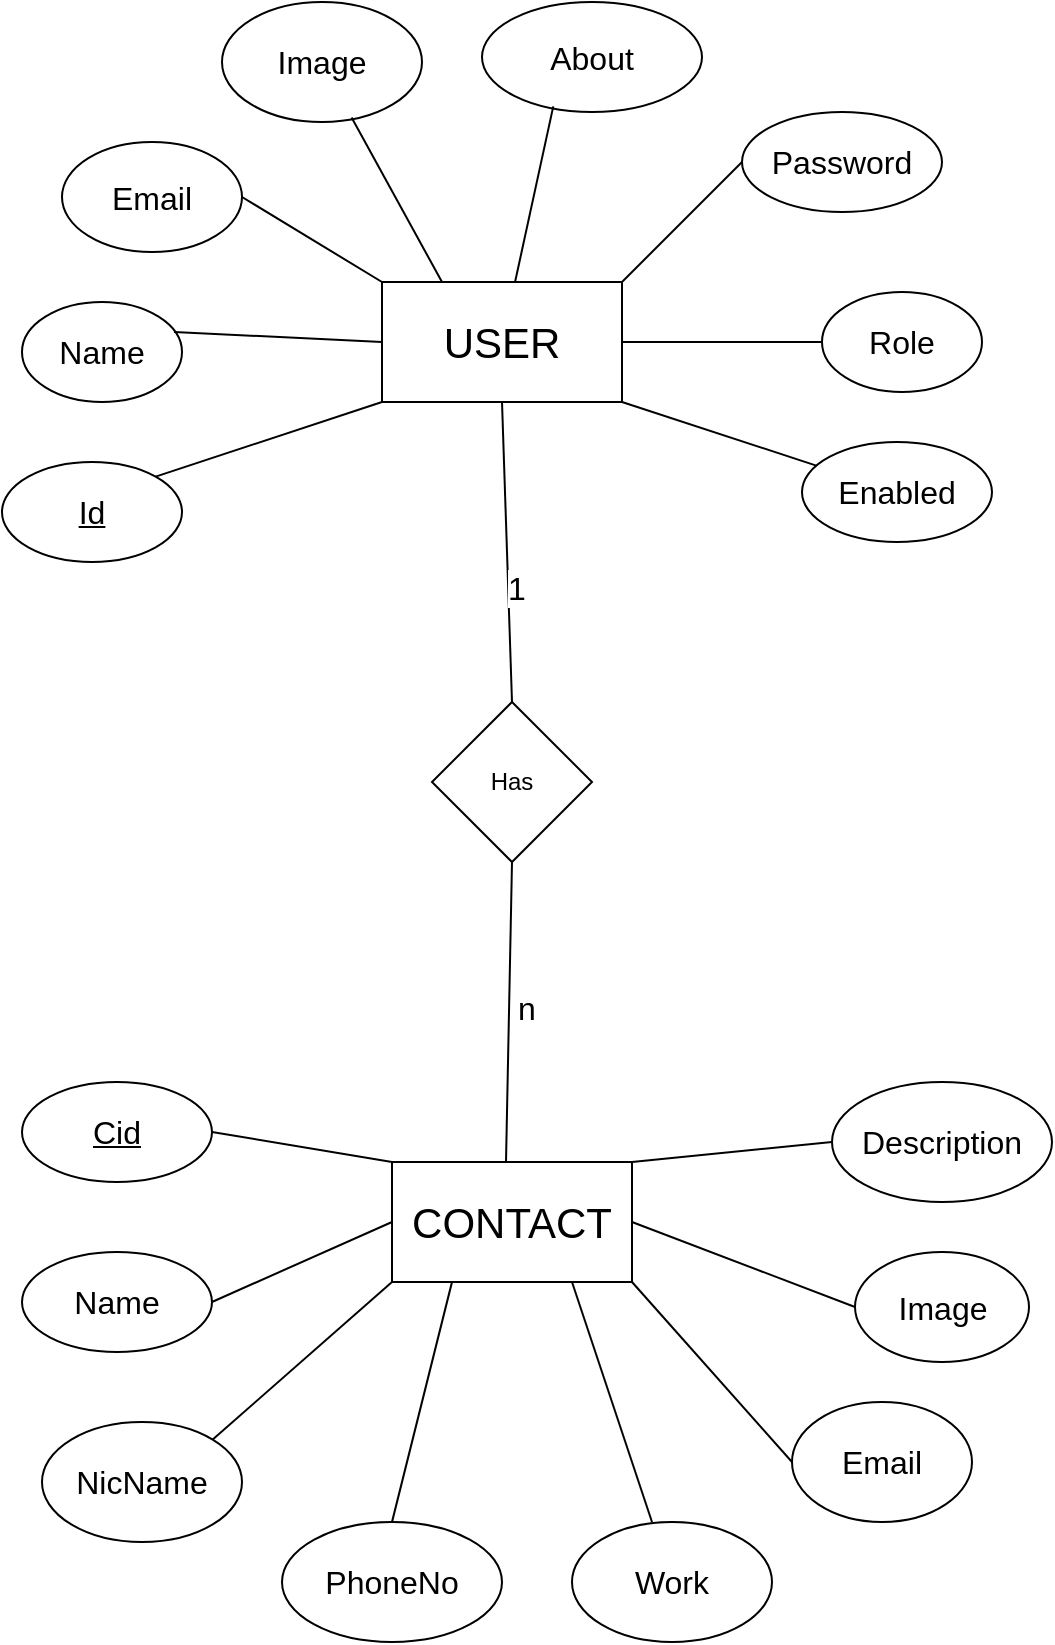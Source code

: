 <mxfile version="21.3.5" type="device">
  <diagram name="Page-1" id="IaiVqEDs2wWKa40mZyiF">
    <mxGraphModel dx="1992" dy="1146" grid="1" gridSize="10" guides="1" tooltips="1" connect="1" arrows="1" fold="1" page="1" pageScale="1" pageWidth="850" pageHeight="1100" math="0" shadow="0">
      <root>
        <mxCell id="0" />
        <mxCell id="1" parent="0" />
        <mxCell id="MVBIBI5PwNMMdUUioOMz-1" value="&lt;font style=&quot;font-size: 21px;&quot;&gt;USER&lt;/font&gt;" style="rounded=0;whiteSpace=wrap;html=1;" vertex="1" parent="1">
          <mxGeometry x="368" y="240" width="120" height="60" as="geometry" />
        </mxCell>
        <mxCell id="MVBIBI5PwNMMdUUioOMz-2" value="&lt;font style=&quot;font-size: 21px;&quot;&gt;CONTACT&lt;/font&gt;" style="rounded=0;whiteSpace=wrap;html=1;" vertex="1" parent="1">
          <mxGeometry x="373" y="680" width="120" height="60" as="geometry" />
        </mxCell>
        <mxCell id="MVBIBI5PwNMMdUUioOMz-3" value="&lt;font style=&quot;font-size: 16px;&quot;&gt;&lt;u&gt;Id&lt;/u&gt;&lt;/font&gt;" style="ellipse;whiteSpace=wrap;html=1;" vertex="1" parent="1">
          <mxGeometry x="178" y="330" width="90" height="50" as="geometry" />
        </mxCell>
        <mxCell id="MVBIBI5PwNMMdUUioOMz-4" value="&lt;font style=&quot;font-size: 16px;&quot;&gt;Name&lt;/font&gt;" style="ellipse;whiteSpace=wrap;html=1;" vertex="1" parent="1">
          <mxGeometry x="188" y="250" width="80" height="50" as="geometry" />
        </mxCell>
        <mxCell id="MVBIBI5PwNMMdUUioOMz-5" value="&lt;font style=&quot;font-size: 16px;&quot;&gt;Email&lt;/font&gt;" style="ellipse;whiteSpace=wrap;html=1;" vertex="1" parent="1">
          <mxGeometry x="208" y="170" width="90" height="55" as="geometry" />
        </mxCell>
        <mxCell id="MVBIBI5PwNMMdUUioOMz-6" value="&lt;font style=&quot;font-size: 16px;&quot;&gt;Password&lt;/font&gt;" style="ellipse;whiteSpace=wrap;html=1;" vertex="1" parent="1">
          <mxGeometry x="548" y="155" width="100" height="50" as="geometry" />
        </mxCell>
        <mxCell id="MVBIBI5PwNMMdUUioOMz-7" value="&lt;font style=&quot;font-size: 16px;&quot;&gt;Image&lt;/font&gt;" style="ellipse;whiteSpace=wrap;html=1;" vertex="1" parent="1">
          <mxGeometry x="288" y="100" width="100" height="60" as="geometry" />
        </mxCell>
        <mxCell id="MVBIBI5PwNMMdUUioOMz-8" value="&lt;font style=&quot;font-size: 16px;&quot;&gt;About&lt;/font&gt;" style="ellipse;whiteSpace=wrap;html=1;" vertex="1" parent="1">
          <mxGeometry x="418" y="100" width="110" height="55" as="geometry" />
        </mxCell>
        <mxCell id="MVBIBI5PwNMMdUUioOMz-9" value="&lt;font style=&quot;font-size: 16px;&quot;&gt;Role&lt;/font&gt;" style="ellipse;whiteSpace=wrap;html=1;" vertex="1" parent="1">
          <mxGeometry x="588" y="245" width="80" height="50" as="geometry" />
        </mxCell>
        <mxCell id="MVBIBI5PwNMMdUUioOMz-10" value="&lt;font style=&quot;font-size: 16px;&quot;&gt;Enabled&lt;/font&gt;" style="ellipse;whiteSpace=wrap;html=1;" vertex="1" parent="1">
          <mxGeometry x="578" y="320" width="95" height="50" as="geometry" />
        </mxCell>
        <mxCell id="MVBIBI5PwNMMdUUioOMz-11" value="" style="endArrow=none;html=1;rounded=0;exitX=0.95;exitY=0.3;exitDx=0;exitDy=0;exitPerimeter=0;entryX=0;entryY=0.5;entryDx=0;entryDy=0;" edge="1" parent="1" source="MVBIBI5PwNMMdUUioOMz-4" target="MVBIBI5PwNMMdUUioOMz-1">
          <mxGeometry width="50" height="50" relative="1" as="geometry">
            <mxPoint x="568" y="240" as="sourcePoint" />
            <mxPoint x="348" y="250" as="targetPoint" />
          </mxGeometry>
        </mxCell>
        <mxCell id="MVBIBI5PwNMMdUUioOMz-12" value="" style="endArrow=none;html=1;rounded=0;exitX=0.25;exitY=0;exitDx=0;exitDy=0;entryX=0.648;entryY=0.963;entryDx=0;entryDy=0;entryPerimeter=0;" edge="1" parent="1" source="MVBIBI5PwNMMdUUioOMz-1" target="MVBIBI5PwNMMdUUioOMz-7">
          <mxGeometry width="50" height="50" relative="1" as="geometry">
            <mxPoint x="279" y="275" as="sourcePoint" />
            <mxPoint x="358" y="260" as="targetPoint" />
          </mxGeometry>
        </mxCell>
        <mxCell id="MVBIBI5PwNMMdUUioOMz-13" value="" style="endArrow=none;html=1;rounded=0;exitX=0;exitY=0;exitDx=0;exitDy=0;entryX=1;entryY=0.5;entryDx=0;entryDy=0;" edge="1" parent="1" source="MVBIBI5PwNMMdUUioOMz-1" target="MVBIBI5PwNMMdUUioOMz-5">
          <mxGeometry width="50" height="50" relative="1" as="geometry">
            <mxPoint x="388" y="230" as="sourcePoint" />
            <mxPoint x="363" y="168" as="targetPoint" />
          </mxGeometry>
        </mxCell>
        <mxCell id="MVBIBI5PwNMMdUUioOMz-14" value="" style="endArrow=none;html=1;rounded=0;exitX=1;exitY=0;exitDx=0;exitDy=0;entryX=0;entryY=1;entryDx=0;entryDy=0;" edge="1" parent="1" source="MVBIBI5PwNMMdUUioOMz-3" target="MVBIBI5PwNMMdUUioOMz-1">
          <mxGeometry width="50" height="50" relative="1" as="geometry">
            <mxPoint x="279" y="275" as="sourcePoint" />
            <mxPoint x="358" y="260" as="targetPoint" />
          </mxGeometry>
        </mxCell>
        <mxCell id="MVBIBI5PwNMMdUUioOMz-15" value="" style="endArrow=none;html=1;rounded=0;exitX=0.324;exitY=0.949;exitDx=0;exitDy=0;exitPerimeter=0;" edge="1" parent="1" source="MVBIBI5PwNMMdUUioOMz-8" target="MVBIBI5PwNMMdUUioOMz-1">
          <mxGeometry width="50" height="50" relative="1" as="geometry">
            <mxPoint x="279" y="275" as="sourcePoint" />
            <mxPoint x="358" y="260" as="targetPoint" />
          </mxGeometry>
        </mxCell>
        <mxCell id="MVBIBI5PwNMMdUUioOMz-16" value="" style="endArrow=none;html=1;rounded=0;exitX=0;exitY=0.5;exitDx=0;exitDy=0;entryX=1;entryY=0;entryDx=0;entryDy=0;" edge="1" parent="1" source="MVBIBI5PwNMMdUUioOMz-6" target="MVBIBI5PwNMMdUUioOMz-1">
          <mxGeometry width="50" height="50" relative="1" as="geometry">
            <mxPoint x="464" y="162" as="sourcePoint" />
            <mxPoint x="488" y="230" as="targetPoint" />
          </mxGeometry>
        </mxCell>
        <mxCell id="MVBIBI5PwNMMdUUioOMz-17" value="" style="endArrow=none;html=1;rounded=0;entryX=1;entryY=0.5;entryDx=0;entryDy=0;" edge="1" parent="1" source="MVBIBI5PwNMMdUUioOMz-9" target="MVBIBI5PwNMMdUUioOMz-1">
          <mxGeometry width="50" height="50" relative="1" as="geometry">
            <mxPoint x="538" y="205" as="sourcePoint" />
            <mxPoint x="478" y="230" as="targetPoint" />
          </mxGeometry>
        </mxCell>
        <mxCell id="MVBIBI5PwNMMdUUioOMz-18" value="" style="endArrow=none;html=1;rounded=0;entryX=1;entryY=1;entryDx=0;entryDy=0;" edge="1" parent="1" source="MVBIBI5PwNMMdUUioOMz-10" target="MVBIBI5PwNMMdUUioOMz-1">
          <mxGeometry width="50" height="50" relative="1" as="geometry">
            <mxPoint x="273" y="348" as="sourcePoint" />
            <mxPoint x="358" y="290" as="targetPoint" />
          </mxGeometry>
        </mxCell>
        <mxCell id="MVBIBI5PwNMMdUUioOMz-19" value="&lt;font style=&quot;font-size: 16px;&quot;&gt;&lt;u&gt;Cid&lt;/u&gt;&lt;/font&gt;" style="ellipse;whiteSpace=wrap;html=1;" vertex="1" parent="1">
          <mxGeometry x="188" y="640" width="95" height="50" as="geometry" />
        </mxCell>
        <mxCell id="MVBIBI5PwNMMdUUioOMz-20" value="&lt;font style=&quot;font-size: 16px;&quot;&gt;Name&lt;/font&gt;" style="ellipse;whiteSpace=wrap;html=1;" vertex="1" parent="1">
          <mxGeometry x="188" y="725" width="95" height="50" as="geometry" />
        </mxCell>
        <mxCell id="MVBIBI5PwNMMdUUioOMz-21" value="&lt;font style=&quot;font-size: 16px;&quot;&gt;NicName&lt;/font&gt;" style="ellipse;whiteSpace=wrap;html=1;" vertex="1" parent="1">
          <mxGeometry x="198" y="810" width="100" height="60" as="geometry" />
        </mxCell>
        <mxCell id="MVBIBI5PwNMMdUUioOMz-22" value="&lt;font style=&quot;font-size: 16px;&quot;&gt;Work&lt;/font&gt;" style="ellipse;whiteSpace=wrap;html=1;" vertex="1" parent="1">
          <mxGeometry x="463" y="860" width="100" height="60" as="geometry" />
        </mxCell>
        <mxCell id="MVBIBI5PwNMMdUUioOMz-24" value="&lt;font style=&quot;font-size: 16px;&quot;&gt;Email&lt;/font&gt;" style="ellipse;whiteSpace=wrap;html=1;" vertex="1" parent="1">
          <mxGeometry x="573" y="800" width="90" height="60" as="geometry" />
        </mxCell>
        <mxCell id="MVBIBI5PwNMMdUUioOMz-25" value="&lt;font style=&quot;font-size: 16px;&quot;&gt;Image&lt;/font&gt;" style="ellipse;whiteSpace=wrap;html=1;" vertex="1" parent="1">
          <mxGeometry x="604.5" y="725" width="87" height="55" as="geometry" />
        </mxCell>
        <mxCell id="MVBIBI5PwNMMdUUioOMz-26" value="&lt;font style=&quot;font-size: 16px;&quot;&gt;Description&lt;/font&gt;" style="ellipse;whiteSpace=wrap;html=1;" vertex="1" parent="1">
          <mxGeometry x="593" y="640" width="110" height="60" as="geometry" />
        </mxCell>
        <mxCell id="MVBIBI5PwNMMdUUioOMz-27" value="&lt;font style=&quot;font-size: 16px;&quot;&gt;PhoneNo&lt;/font&gt;" style="ellipse;whiteSpace=wrap;html=1;" vertex="1" parent="1">
          <mxGeometry x="318" y="860" width="110" height="60" as="geometry" />
        </mxCell>
        <mxCell id="MVBIBI5PwNMMdUUioOMz-29" value="" style="endArrow=none;html=1;rounded=0;exitX=1;exitY=0;exitDx=0;exitDy=0;entryX=0;entryY=0.5;entryDx=0;entryDy=0;" edge="1" parent="1" source="MVBIBI5PwNMMdUUioOMz-2" target="MVBIBI5PwNMMdUUioOMz-26">
          <mxGeometry width="50" height="50" relative="1" as="geometry">
            <mxPoint x="633" y="630" as="sourcePoint" />
            <mxPoint x="683" y="580" as="targetPoint" />
          </mxGeometry>
        </mxCell>
        <mxCell id="MVBIBI5PwNMMdUUioOMz-30" value="" style="endArrow=none;html=1;rounded=0;entryX=0;entryY=0.5;entryDx=0;entryDy=0;exitX=1;exitY=0.5;exitDx=0;exitDy=0;" edge="1" parent="1" source="MVBIBI5PwNMMdUUioOMz-2" target="MVBIBI5PwNMMdUUioOMz-25">
          <mxGeometry width="50" height="50" relative="1" as="geometry">
            <mxPoint x="493" y="730" as="sourcePoint" />
            <mxPoint x="623" y="670" as="targetPoint" />
          </mxGeometry>
        </mxCell>
        <mxCell id="MVBIBI5PwNMMdUUioOMz-31" value="" style="endArrow=none;html=1;rounded=0;entryX=0;entryY=0.5;entryDx=0;entryDy=0;exitX=1;exitY=1;exitDx=0;exitDy=0;" edge="1" parent="1" source="MVBIBI5PwNMMdUUioOMz-2" target="MVBIBI5PwNMMdUUioOMz-24">
          <mxGeometry width="50" height="50" relative="1" as="geometry">
            <mxPoint x="498" y="750" as="sourcePoint" />
            <mxPoint x="613" y="755" as="targetPoint" />
          </mxGeometry>
        </mxCell>
        <mxCell id="MVBIBI5PwNMMdUUioOMz-32" value="" style="endArrow=none;html=1;rounded=0;exitX=0.75;exitY=1;exitDx=0;exitDy=0;" edge="1" parent="1" source="MVBIBI5PwNMMdUUioOMz-2">
          <mxGeometry width="50" height="50" relative="1" as="geometry">
            <mxPoint x="498" y="780" as="sourcePoint" />
            <mxPoint x="503" y="860" as="targetPoint" />
          </mxGeometry>
        </mxCell>
        <mxCell id="MVBIBI5PwNMMdUUioOMz-33" value="" style="endArrow=none;html=1;rounded=0;entryX=0.5;entryY=0;entryDx=0;entryDy=0;exitX=0.25;exitY=1;exitDx=0;exitDy=0;" edge="1" parent="1" source="MVBIBI5PwNMMdUUioOMz-2" target="MVBIBI5PwNMMdUUioOMz-27">
          <mxGeometry width="50" height="50" relative="1" as="geometry">
            <mxPoint x="428" y="770" as="sourcePoint" />
            <mxPoint x="513" y="870" as="targetPoint" />
          </mxGeometry>
        </mxCell>
        <mxCell id="MVBIBI5PwNMMdUUioOMz-34" value="" style="endArrow=none;html=1;rounded=0;entryX=1;entryY=0;entryDx=0;entryDy=0;exitX=0;exitY=1;exitDx=0;exitDy=0;" edge="1" parent="1" source="MVBIBI5PwNMMdUUioOMz-2" target="MVBIBI5PwNMMdUUioOMz-21">
          <mxGeometry width="50" height="50" relative="1" as="geometry">
            <mxPoint x="408" y="780" as="sourcePoint" />
            <mxPoint x="383" y="870" as="targetPoint" />
          </mxGeometry>
        </mxCell>
        <mxCell id="MVBIBI5PwNMMdUUioOMz-35" value="" style="endArrow=none;html=1;rounded=0;entryX=1;entryY=0.5;entryDx=0;entryDy=0;exitX=0;exitY=0.5;exitDx=0;exitDy=0;" edge="1" parent="1" source="MVBIBI5PwNMMdUUioOMz-2" target="MVBIBI5PwNMMdUUioOMz-20">
          <mxGeometry width="50" height="50" relative="1" as="geometry">
            <mxPoint x="378" y="780" as="sourcePoint" />
            <mxPoint x="293" y="829" as="targetPoint" />
          </mxGeometry>
        </mxCell>
        <mxCell id="MVBIBI5PwNMMdUUioOMz-36" value="" style="endArrow=none;html=1;rounded=0;entryX=1;entryY=0.5;entryDx=0;entryDy=0;exitX=0;exitY=0;exitDx=0;exitDy=0;" edge="1" parent="1" source="MVBIBI5PwNMMdUUioOMz-2" target="MVBIBI5PwNMMdUUioOMz-19">
          <mxGeometry width="50" height="50" relative="1" as="geometry">
            <mxPoint x="378" y="750" as="sourcePoint" />
            <mxPoint x="293" y="760" as="targetPoint" />
          </mxGeometry>
        </mxCell>
        <mxCell id="MVBIBI5PwNMMdUUioOMz-38" value="Has" style="rhombus;whiteSpace=wrap;html=1;" vertex="1" parent="1">
          <mxGeometry x="393" y="450" width="80" height="80" as="geometry" />
        </mxCell>
        <mxCell id="MVBIBI5PwNMMdUUioOMz-39" value="" style="endArrow=none;html=1;rounded=0;exitX=0.5;exitY=0;exitDx=0;exitDy=0;entryX=0.5;entryY=1;entryDx=0;entryDy=0;" edge="1" parent="1" source="MVBIBI5PwNMMdUUioOMz-38" target="MVBIBI5PwNMMdUUioOMz-1">
          <mxGeometry width="50" height="50" relative="1" as="geometry">
            <mxPoint x="630" y="490" as="sourcePoint" />
            <mxPoint x="680" y="440" as="targetPoint" />
          </mxGeometry>
        </mxCell>
        <mxCell id="MVBIBI5PwNMMdUUioOMz-42" value="&lt;font style=&quot;font-size: 16px;&quot;&gt;1&lt;/font&gt;" style="edgeLabel;html=1;align=center;verticalAlign=middle;resizable=0;points=[];" vertex="1" connectable="0" parent="MVBIBI5PwNMMdUUioOMz-39">
          <mxGeometry x="-0.242" y="-4" relative="1" as="geometry">
            <mxPoint as="offset" />
          </mxGeometry>
        </mxCell>
        <mxCell id="MVBIBI5PwNMMdUUioOMz-40" value="" style="endArrow=none;html=1;rounded=0;exitX=0.5;exitY=1;exitDx=0;exitDy=0;entryX=0.475;entryY=0;entryDx=0;entryDy=0;entryPerimeter=0;" edge="1" parent="1" source="MVBIBI5PwNMMdUUioOMz-38" target="MVBIBI5PwNMMdUUioOMz-2">
          <mxGeometry width="50" height="50" relative="1" as="geometry">
            <mxPoint x="435" y="460" as="sourcePoint" />
            <mxPoint x="425" y="670" as="targetPoint" />
          </mxGeometry>
        </mxCell>
        <mxCell id="MVBIBI5PwNMMdUUioOMz-43" value="&lt;font style=&quot;font-size: 16px;&quot;&gt;n&lt;/font&gt;" style="text;html=1;align=center;verticalAlign=middle;resizable=0;points=[];autosize=1;strokeColor=none;fillColor=none;" vertex="1" parent="1">
          <mxGeometry x="425" y="588" width="30" height="30" as="geometry" />
        </mxCell>
      </root>
    </mxGraphModel>
  </diagram>
</mxfile>
